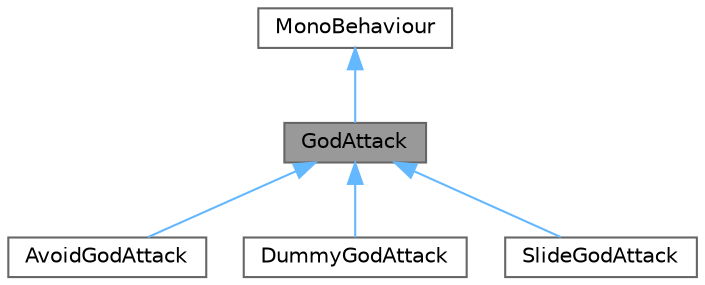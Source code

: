 digraph "GodAttack"
{
 // LATEX_PDF_SIZE
  bgcolor="transparent";
  edge [fontname=Helvetica,fontsize=10,labelfontname=Helvetica,labelfontsize=10];
  node [fontname=Helvetica,fontsize=10,shape=box,height=0.2,width=0.4];
  Node1 [label="GodAttack",height=0.2,width=0.4,color="gray40", fillcolor="grey60", style="filled", fontcolor="black",tooltip="Inherit from this class to create a new attack for the god player."];
  Node2 -> Node1 [dir="back",color="steelblue1",style="solid"];
  Node2 [label="MonoBehaviour",height=0.2,width=0.4,color="gray40", fillcolor="white", style="filled",tooltip=" "];
  Node1 -> Node3 [dir="back",color="steelblue1",style="solid"];
  Node3 [label="AvoidGodAttack",height=0.2,width=0.4,color="gray40", fillcolor="white", style="filled",URL="$class_avoid_god_attack.html",tooltip="Setting and spawning an avoidable obstacle at given position"];
  Node1 -> Node4 [dir="back",color="steelblue1",style="solid"];
  Node4 [label="DummyGodAttack",height=0.2,width=0.4,color="gray40", fillcolor="white", style="filled",URL="$class_dummy_god_attack.html",tooltip="Just an example script to show how to create a new attack."];
  Node1 -> Node5 [dir="back",color="steelblue1",style="solid"];
  Node5 [label="SlideGodAttack",height=0.2,width=0.4,color="gray40", fillcolor="white", style="filled",URL="$class_slide_god_attack.html",tooltip=" "];
}
